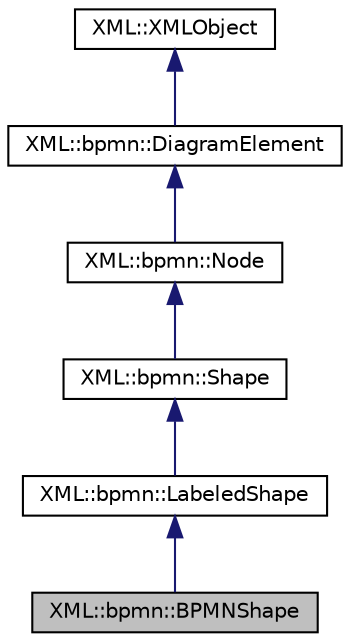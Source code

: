 digraph "XML::bpmn::BPMNShape"
{
 // LATEX_PDF_SIZE
  edge [fontname="Helvetica",fontsize="10",labelfontname="Helvetica",labelfontsize="10"];
  node [fontname="Helvetica",fontsize="10",shape=record];
  Node1 [label="XML::bpmn::BPMNShape",height=0.2,width=0.4,color="black", fillcolor="grey75", style="filled", fontcolor="black",tooltip=" "];
  Node2 -> Node1 [dir="back",color="midnightblue",fontsize="10",style="solid",fontname="Helvetica"];
  Node2 [label="XML::bpmn::LabeledShape",height=0.2,width=0.4,color="black", fillcolor="white", style="filled",URL="$classXML_1_1bpmn_1_1LabeledShape.html",tooltip=" "];
  Node3 -> Node2 [dir="back",color="midnightblue",fontsize="10",style="solid",fontname="Helvetica"];
  Node3 [label="XML::bpmn::Shape",height=0.2,width=0.4,color="black", fillcolor="white", style="filled",URL="$classXML_1_1bpmn_1_1Shape.html",tooltip=" "];
  Node4 -> Node3 [dir="back",color="midnightblue",fontsize="10",style="solid",fontname="Helvetica"];
  Node4 [label="XML::bpmn::Node",height=0.2,width=0.4,color="black", fillcolor="white", style="filled",URL="$classXML_1_1bpmn_1_1Node.html",tooltip=" "];
  Node5 -> Node4 [dir="back",color="midnightblue",fontsize="10",style="solid",fontname="Helvetica"];
  Node5 [label="XML::bpmn::DiagramElement",height=0.2,width=0.4,color="black", fillcolor="white", style="filled",URL="$classXML_1_1bpmn_1_1DiagramElement.html",tooltip=" "];
  Node6 -> Node5 [dir="back",color="midnightblue",fontsize="10",style="solid",fontname="Helvetica"];
  Node6 [label="XML::XMLObject",height=0.2,width=0.4,color="black", fillcolor="white", style="filled",URL="$classXML_1_1XMLObject.html",tooltip=" "];
}
